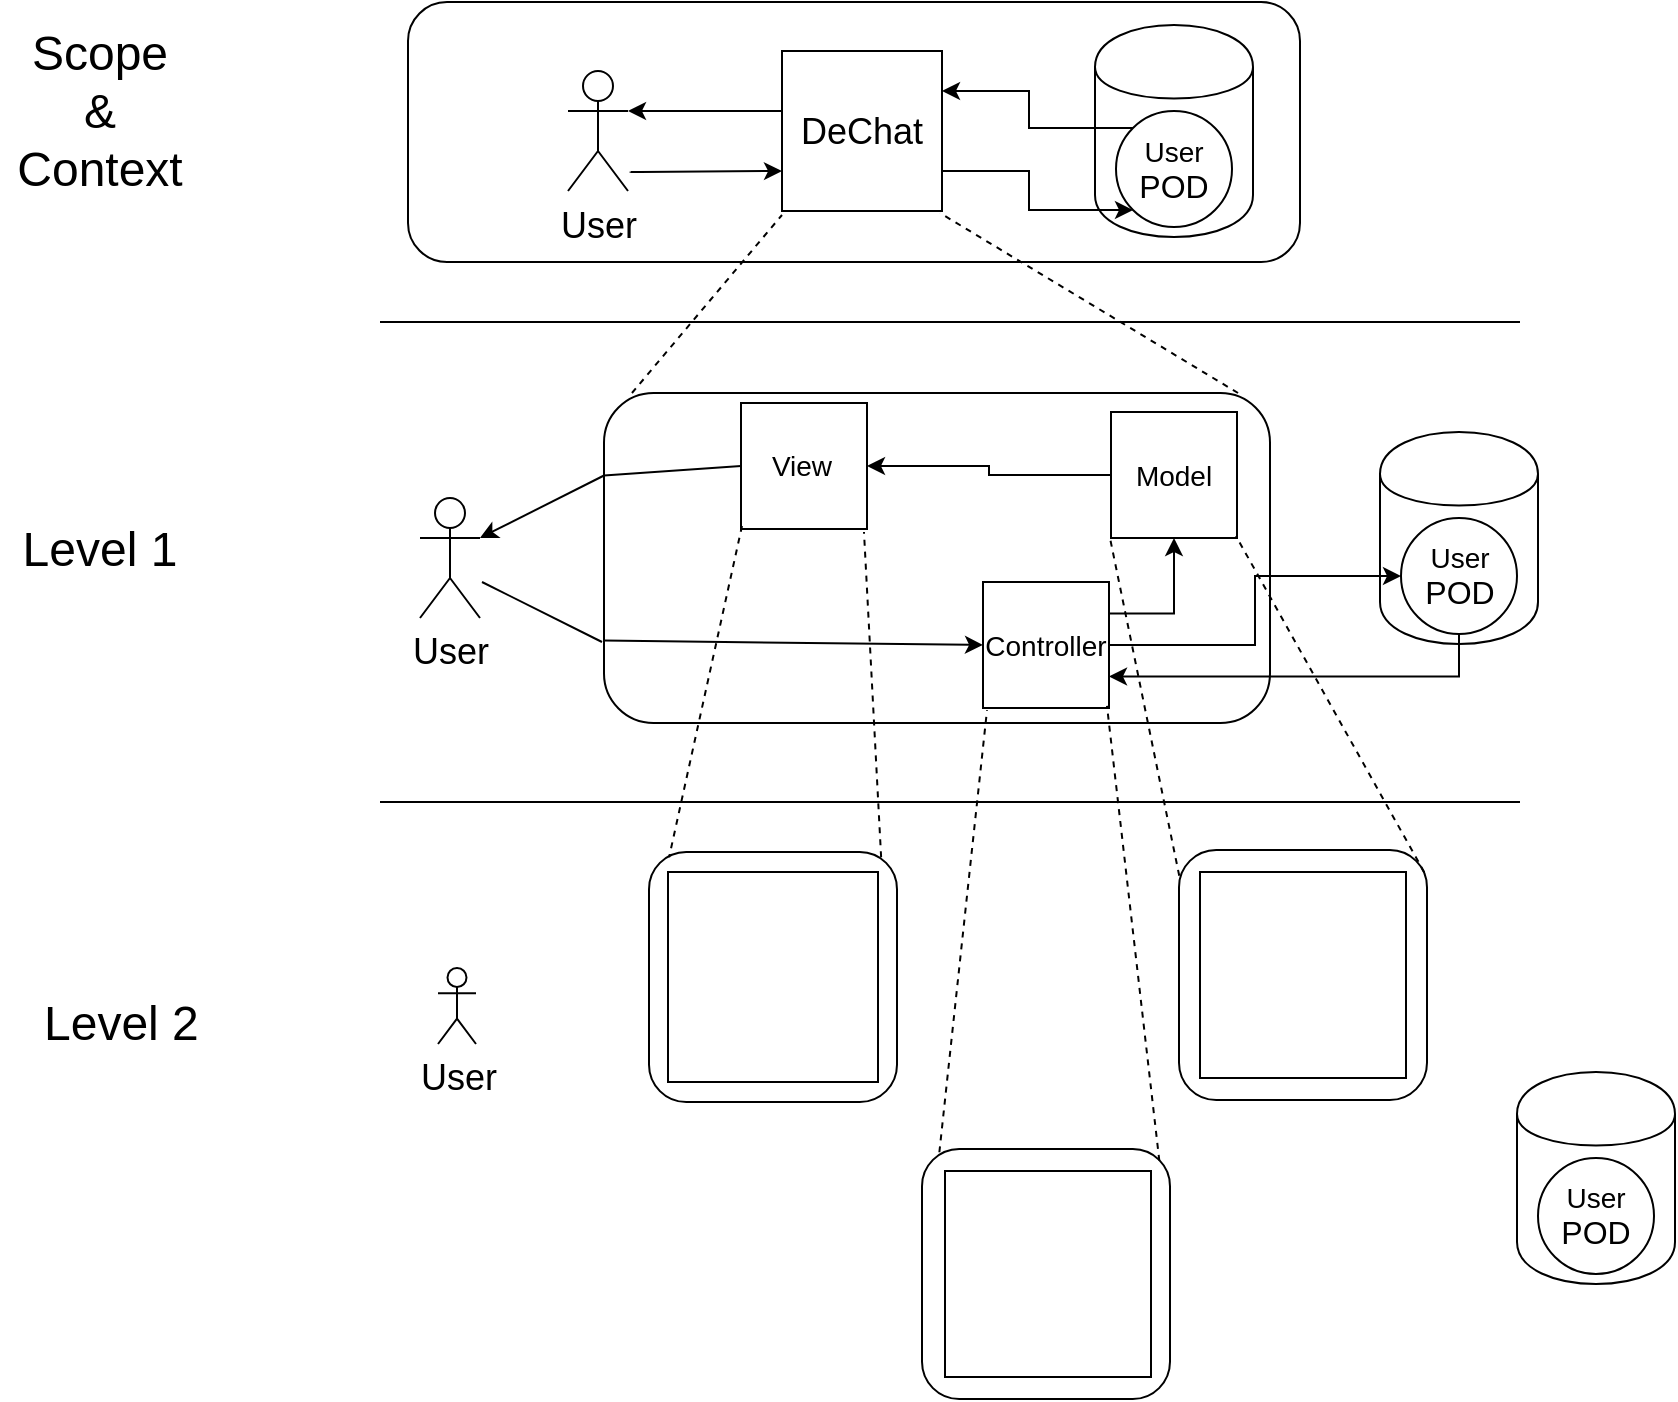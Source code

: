 <mxfile version="10.6.5" type="device"><diagram id="roZ4lj-NWZHYgxb5oPB6" name="Page-1"><mxGraphModel dx="632" dy="614" grid="1" gridSize="10" guides="1" tooltips="1" connect="1" arrows="1" fold="1" page="1" pageScale="1" pageWidth="827" pageHeight="1169" math="0" shadow="0"><root><mxCell id="0"/><mxCell id="1" parent="0"/><mxCell id="mIk6HPW4Jx64jEiSMTxF-86" value="" style="rounded=1;whiteSpace=wrap;html=1;" vertex="1" parent="1"><mxGeometry x="1229.5" y="424" width="124" height="125" as="geometry"/></mxCell><mxCell id="mIk6HPW4Jx64jEiSMTxF-85" value="" style="rounded=1;whiteSpace=wrap;html=1;" vertex="1" parent="1"><mxGeometry x="1101" y="573.5" width="124" height="125" as="geometry"/></mxCell><mxCell id="mIk6HPW4Jx64jEiSMTxF-2" value="" style="rounded=1;whiteSpace=wrap;html=1;" vertex="1" parent="1"><mxGeometry x="844" width="446" height="130" as="geometry"/></mxCell><mxCell id="mIk6HPW4Jx64jEiSMTxF-3" value="&lt;font style=&quot;font-size: 18px&quot;&gt;User&lt;/font&gt;" style="shape=umlActor;verticalLabelPosition=bottom;labelBackgroundColor=#ffffff;verticalAlign=top;html=1;outlineConnect=0;" vertex="1" parent="1"><mxGeometry x="924" y="34.5" width="30" height="60" as="geometry"/></mxCell><mxCell id="mIk6HPW4Jx64jEiSMTxF-26" style="edgeStyle=orthogonalEdgeStyle;rounded=0;orthogonalLoop=1;jettySize=auto;html=1;exitX=0;exitY=0.25;exitDx=0;exitDy=0;entryX=1;entryY=0.333;entryDx=0;entryDy=0;entryPerimeter=0;" edge="1" parent="1" source="mIk6HPW4Jx64jEiSMTxF-4" target="mIk6HPW4Jx64jEiSMTxF-3"><mxGeometry relative="1" as="geometry"><Array as="points"><mxPoint x="1031" y="55"/></Array></mxGeometry></mxCell><mxCell id="mIk6HPW4Jx64jEiSMTxF-4" value="" style="whiteSpace=wrap;html=1;aspect=fixed;" vertex="1" parent="1"><mxGeometry x="1031" y="24.5" width="80" height="80" as="geometry"/></mxCell><mxCell id="mIk6HPW4Jx64jEiSMTxF-5" value="&lt;font style=&quot;font-size: 18px&quot;&gt;DeChat&lt;/font&gt;" style="text;html=1;strokeColor=none;fillColor=none;align=center;verticalAlign=middle;whiteSpace=wrap;rounded=0;" vertex="1" parent="1"><mxGeometry x="1051" y="54.5" width="40" height="20" as="geometry"/></mxCell><mxCell id="mIk6HPW4Jx64jEiSMTxF-7" value="" style="endArrow=none;html=1;" edge="1" parent="1"><mxGeometry width="50" height="50" relative="1" as="geometry"><mxPoint x="830" y="160" as="sourcePoint"/><mxPoint x="1400" y="160" as="targetPoint"/></mxGeometry></mxCell><mxCell id="mIk6HPW4Jx64jEiSMTxF-8" value="" style="rounded=1;whiteSpace=wrap;html=1;" vertex="1" parent="1"><mxGeometry x="942" y="195.5" width="333" height="165" as="geometry"/></mxCell><mxCell id="mIk6HPW4Jx64jEiSMTxF-9" value="" style="endArrow=none;dashed=1;html=1;entryX=0;entryY=1.025;entryDx=0;entryDy=0;entryPerimeter=0;exitX=0.042;exitY=0;exitDx=0;exitDy=0;exitPerimeter=0;" edge="1" parent="1" source="mIk6HPW4Jx64jEiSMTxF-8" target="mIk6HPW4Jx64jEiSMTxF-4"><mxGeometry width="50" height="50" relative="1" as="geometry"><mxPoint x="294" y="589.5" as="sourcePoint"/><mxPoint x="344" y="539.5" as="targetPoint"/></mxGeometry></mxCell><mxCell id="mIk6HPW4Jx64jEiSMTxF-10" value="" style="endArrow=none;dashed=1;html=1;entryX=0.988;entryY=1.013;entryDx=0;entryDy=0;entryPerimeter=0;exitX=0.952;exitY=0;exitDx=0;exitDy=0;exitPerimeter=0;" edge="1" parent="1" source="mIk6HPW4Jx64jEiSMTxF-8" target="mIk6HPW4Jx64jEiSMTxF-4"><mxGeometry width="50" height="50" relative="1" as="geometry"><mxPoint x="294" y="589.5" as="sourcePoint"/><mxPoint x="344" y="539.5" as="targetPoint"/></mxGeometry></mxCell><mxCell id="mIk6HPW4Jx64jEiSMTxF-12" value="" style="whiteSpace=wrap;html=1;aspect=fixed;" vertex="1" parent="1"><mxGeometry x="1010.5" y="200.5" width="63" height="63" as="geometry"/></mxCell><mxCell id="mIk6HPW4Jx64jEiSMTxF-69" style="edgeStyle=orthogonalEdgeStyle;rounded=0;orthogonalLoop=1;jettySize=auto;html=1;exitX=0;exitY=0.5;exitDx=0;exitDy=0;entryX=1;entryY=0.5;entryDx=0;entryDy=0;" edge="1" parent="1" source="mIk6HPW4Jx64jEiSMTxF-13" target="mIk6HPW4Jx64jEiSMTxF-12"><mxGeometry relative="1" as="geometry"/></mxCell><mxCell id="mIk6HPW4Jx64jEiSMTxF-13" value="" style="whiteSpace=wrap;html=1;aspect=fixed;" vertex="1" parent="1"><mxGeometry x="1195.5" y="205" width="63" height="63" as="geometry"/></mxCell><mxCell id="mIk6HPW4Jx64jEiSMTxF-76" style="edgeStyle=orthogonalEdgeStyle;rounded=0;orthogonalLoop=1;jettySize=auto;html=1;exitX=1;exitY=0.25;exitDx=0;exitDy=0;entryX=0.5;entryY=1;entryDx=0;entryDy=0;" edge="1" parent="1" source="mIk6HPW4Jx64jEiSMTxF-14" target="mIk6HPW4Jx64jEiSMTxF-13"><mxGeometry relative="1" as="geometry"/></mxCell><mxCell id="mIk6HPW4Jx64jEiSMTxF-14" value="" style="whiteSpace=wrap;html=1;aspect=fixed;" vertex="1" parent="1"><mxGeometry x="1131.5" y="290" width="63" height="63" as="geometry"/></mxCell><mxCell id="mIk6HPW4Jx64jEiSMTxF-15" value="&lt;font style=&quot;font-size: 14px&quot;&gt;Controller&lt;/font&gt;" style="text;html=1;strokeColor=none;fillColor=none;align=center;verticalAlign=middle;whiteSpace=wrap;rounded=0;" vertex="1" parent="1"><mxGeometry x="1143" y="311.5" width="40" height="20" as="geometry"/></mxCell><mxCell id="mIk6HPW4Jx64jEiSMTxF-16" value="&lt;font style=&quot;font-size: 14px&quot;&gt;Model&lt;/font&gt;" style="text;html=1;strokeColor=none;fillColor=none;align=center;verticalAlign=middle;whiteSpace=wrap;rounded=0;" vertex="1" parent="1"><mxGeometry x="1207" y="226.5" width="40" height="20" as="geometry"/></mxCell><mxCell id="mIk6HPW4Jx64jEiSMTxF-17" value="&lt;font style=&quot;font-size: 14px&quot;&gt;View&lt;/font&gt;" style="text;html=1;strokeColor=none;fillColor=none;align=center;verticalAlign=middle;whiteSpace=wrap;rounded=0;" vertex="1" parent="1"><mxGeometry x="1021" y="222" width="40" height="20" as="geometry"/></mxCell><mxCell id="mIk6HPW4Jx64jEiSMTxF-22" value="" style="endArrow=none;html=1;" edge="1" parent="1"><mxGeometry width="50" height="50" relative="1" as="geometry"><mxPoint x="830" y="400" as="sourcePoint"/><mxPoint x="1400" y="400" as="targetPoint"/></mxGeometry></mxCell><mxCell id="mIk6HPW4Jx64jEiSMTxF-23" value="&lt;font style=&quot;font-size: 24px&quot;&gt;Scope &amp;amp; Context&lt;/font&gt;" style="text;html=1;strokeColor=none;fillColor=none;align=center;verticalAlign=middle;whiteSpace=wrap;rounded=0;" vertex="1" parent="1"><mxGeometry x="670" y="44.5" width="40" height="20" as="geometry"/></mxCell><mxCell id="mIk6HPW4Jx64jEiSMTxF-24" value="" style="endArrow=classic;html=1;entryX=0;entryY=0.75;entryDx=0;entryDy=0;" edge="1" parent="1" target="mIk6HPW4Jx64jEiSMTxF-4"><mxGeometry width="50" height="50" relative="1" as="geometry"><mxPoint x="970" y="85" as="sourcePoint"/><mxPoint x="580" y="540" as="targetPoint"/><Array as="points"><mxPoint x="950" y="85"/></Array></mxGeometry></mxCell><mxCell id="mIk6HPW4Jx64jEiSMTxF-29" value="&lt;font style=&quot;font-size: 18px&quot;&gt;User&lt;/font&gt;" style="shape=umlActor;verticalLabelPosition=bottom;labelBackgroundColor=#ffffff;verticalAlign=top;html=1;outlineConnect=0;" vertex="1" parent="1"><mxGeometry x="850" y="248" width="30" height="60" as="geometry"/></mxCell><mxCell id="mIk6HPW4Jx64jEiSMTxF-32" value="" style="endArrow=classic;html=1;entryX=1;entryY=0.333;entryDx=0;entryDy=0;entryPerimeter=0;exitX=0;exitY=0.25;exitDx=0;exitDy=0;" edge="1" parent="1" source="mIk6HPW4Jx64jEiSMTxF-8" target="mIk6HPW4Jx64jEiSMTxF-29"><mxGeometry width="50" height="50" relative="1" as="geometry"><mxPoint x="461" y="590" as="sourcePoint"/><mxPoint x="511" y="540" as="targetPoint"/></mxGeometry></mxCell><mxCell id="mIk6HPW4Jx64jEiSMTxF-34" value="" style="endArrow=none;html=1;entryX=0;entryY=0.5;entryDx=0;entryDy=0;exitX=0;exitY=0.25;exitDx=0;exitDy=0;" edge="1" parent="1" source="mIk6HPW4Jx64jEiSMTxF-8" target="mIk6HPW4Jx64jEiSMTxF-12"><mxGeometry width="50" height="50" relative="1" as="geometry"><mxPoint x="461" y="590" as="sourcePoint"/><mxPoint x="511" y="540" as="targetPoint"/></mxGeometry></mxCell><mxCell id="mIk6HPW4Jx64jEiSMTxF-36" value="" style="endArrow=none;html=1;" edge="1" parent="1"><mxGeometry width="50" height="50" relative="1" as="geometry"><mxPoint x="881" y="290" as="sourcePoint"/><mxPoint x="941" y="320" as="targetPoint"/></mxGeometry></mxCell><mxCell id="mIk6HPW4Jx64jEiSMTxF-37" value="" style="endArrow=classic;html=1;entryX=0;entryY=0.5;entryDx=0;entryDy=0;exitX=0;exitY=0.75;exitDx=0;exitDy=0;" edge="1" parent="1" source="mIk6HPW4Jx64jEiSMTxF-8" target="mIk6HPW4Jx64jEiSMTxF-14"><mxGeometry width="50" height="50" relative="1" as="geometry"><mxPoint x="681" y="590" as="sourcePoint"/><mxPoint x="731" y="540" as="targetPoint"/><Array as="points"/></mxGeometry></mxCell><mxCell id="mIk6HPW4Jx64jEiSMTxF-38" value="&lt;font style=&quot;font-size: 24px&quot;&gt;Level 1&lt;/font&gt;" style="text;html=1;strokeColor=none;fillColor=none;align=center;verticalAlign=middle;whiteSpace=wrap;rounded=0;" vertex="1" parent="1"><mxGeometry x="640" y="263.5" width="100" height="20" as="geometry"/></mxCell><mxCell id="mIk6HPW4Jx64jEiSMTxF-39" value="&lt;font style=&quot;font-size: 24px&quot;&gt;Level 2&lt;br&gt;&lt;/font&gt;" style="text;html=1;" vertex="1" parent="1"><mxGeometry x="660" y="490" width="60" height="30" as="geometry"/></mxCell><mxCell id="mIk6HPW4Jx64jEiSMTxF-40" value="" style="rounded=1;whiteSpace=wrap;html=1;" vertex="1" parent="1"><mxGeometry x="964.5" y="425" width="124" height="125" as="geometry"/></mxCell><mxCell id="mIk6HPW4Jx64jEiSMTxF-41" value="" style="whiteSpace=wrap;html=1;aspect=fixed;" vertex="1" parent="1"><mxGeometry x="974" y="435" width="105" height="105" as="geometry"/></mxCell><mxCell id="mIk6HPW4Jx64jEiSMTxF-43" value="" style="whiteSpace=wrap;html=1;aspect=fixed;" vertex="1" parent="1"><mxGeometry x="1240" y="435" width="103" height="103" as="geometry"/></mxCell><mxCell id="mIk6HPW4Jx64jEiSMTxF-45" value="" style="whiteSpace=wrap;html=1;aspect=fixed;" vertex="1" parent="1"><mxGeometry x="1112.5" y="584.5" width="103" height="103" as="geometry"/></mxCell><mxCell id="mIk6HPW4Jx64jEiSMTxF-49" value="&lt;font style=&quot;font-size: 18px&quot;&gt;User&lt;/font&gt;" style="shape=umlActor;verticalLabelPosition=bottom;labelBackgroundColor=#ffffff;verticalAlign=top;html=1;outlineConnect=0;" vertex="1" parent="1"><mxGeometry x="859" y="483" width="19" height="38" as="geometry"/></mxCell><mxCell id="mIk6HPW4Jx64jEiSMTxF-55" value="" style="endArrow=none;dashed=1;html=1;entryX=0.081;entryY=0.021;entryDx=0;entryDy=0;entryPerimeter=0;exitX=0.008;exitY=0.976;exitDx=0;exitDy=0;exitPerimeter=0;" edge="1" parent="1" source="mIk6HPW4Jx64jEiSMTxF-12" target="mIk6HPW4Jx64jEiSMTxF-40"><mxGeometry width="50" height="50" relative="1" as="geometry"><mxPoint x="590" y="710" as="sourcePoint"/><mxPoint x="640" y="660" as="targetPoint"/></mxGeometry></mxCell><mxCell id="mIk6HPW4Jx64jEiSMTxF-56" value="" style="endArrow=none;dashed=1;html=1;entryX=0.976;entryY=1.024;entryDx=0;entryDy=0;entryPerimeter=0;exitX=0.936;exitY=0.021;exitDx=0;exitDy=0;exitPerimeter=0;" edge="1" parent="1" source="mIk6HPW4Jx64jEiSMTxF-40" target="mIk6HPW4Jx64jEiSMTxF-12"><mxGeometry width="50" height="50" relative="1" as="geometry"><mxPoint x="590" y="710" as="sourcePoint"/><mxPoint x="640" y="660" as="targetPoint"/></mxGeometry></mxCell><mxCell id="mIk6HPW4Jx64jEiSMTxF-58" value="" style="endArrow=none;dashed=1;html=1;entryX=0.032;entryY=1.016;entryDx=0;entryDy=0;entryPerimeter=0;exitX=0.07;exitY=0.013;exitDx=0;exitDy=0;exitPerimeter=0;" edge="1" parent="1" source="mIk6HPW4Jx64jEiSMTxF-85" target="mIk6HPW4Jx64jEiSMTxF-14"><mxGeometry width="50" height="50" relative="1" as="geometry"><mxPoint x="1110" y="570" as="sourcePoint"/><mxPoint x="640" y="660" as="targetPoint"/></mxGeometry></mxCell><mxCell id="mIk6HPW4Jx64jEiSMTxF-59" value="" style="endArrow=none;dashed=1;html=1;entryX=0.984;entryY=0.984;entryDx=0;entryDy=0;entryPerimeter=0;exitX=0.957;exitY=0.047;exitDx=0;exitDy=0;exitPerimeter=0;" edge="1" parent="1" source="mIk6HPW4Jx64jEiSMTxF-85" target="mIk6HPW4Jx64jEiSMTxF-14"><mxGeometry width="50" height="50" relative="1" as="geometry"><mxPoint x="590" y="710" as="sourcePoint"/><mxPoint x="640" y="660" as="targetPoint"/></mxGeometry></mxCell><mxCell id="mIk6HPW4Jx64jEiSMTxF-60" value="" style="endArrow=none;dashed=1;html=1;entryX=-0.008;entryY=1;entryDx=0;entryDy=0;entryPerimeter=0;exitX=0.001;exitY=0.103;exitDx=0;exitDy=0;exitPerimeter=0;" edge="1" parent="1" source="mIk6HPW4Jx64jEiSMTxF-86" target="mIk6HPW4Jx64jEiSMTxF-13"><mxGeometry width="50" height="50" relative="1" as="geometry"><mxPoint x="590" y="710" as="sourcePoint"/><mxPoint x="640" y="660" as="targetPoint"/></mxGeometry></mxCell><mxCell id="mIk6HPW4Jx64jEiSMTxF-61" value="" style="endArrow=none;dashed=1;html=1;entryX=0.992;entryY=0.984;entryDx=0;entryDy=0;entryPerimeter=0;exitX=0.989;exitY=0.089;exitDx=0;exitDy=0;exitPerimeter=0;" edge="1" parent="1" source="mIk6HPW4Jx64jEiSMTxF-86" target="mIk6HPW4Jx64jEiSMTxF-13"><mxGeometry width="50" height="50" relative="1" as="geometry"><mxPoint x="590" y="710" as="sourcePoint"/><mxPoint x="640" y="660" as="targetPoint"/></mxGeometry></mxCell><mxCell id="mIk6HPW4Jx64jEiSMTxF-62" value="" style="shape=cylinder;whiteSpace=wrap;html=1;boundedLbl=1;backgroundOutline=1;" vertex="1" parent="1"><mxGeometry x="1187.5" y="11.5" width="79" height="106" as="geometry"/></mxCell><mxCell id="mIk6HPW4Jx64jEiSMTxF-67" style="edgeStyle=orthogonalEdgeStyle;rounded=0;orthogonalLoop=1;jettySize=auto;html=1;exitX=0;exitY=0;exitDx=0;exitDy=0;entryX=1;entryY=0.25;entryDx=0;entryDy=0;" edge="1" parent="1" source="mIk6HPW4Jx64jEiSMTxF-63" target="mIk6HPW4Jx64jEiSMTxF-4"><mxGeometry relative="1" as="geometry"/></mxCell><mxCell id="mIk6HPW4Jx64jEiSMTxF-63" value="" style="ellipse;whiteSpace=wrap;html=1;aspect=fixed;" vertex="1" parent="1"><mxGeometry x="1198" y="54.5" width="58" height="58" as="geometry"/></mxCell><mxCell id="mIk6HPW4Jx64jEiSMTxF-65" value="&lt;div&gt;&lt;font style=&quot;font-size: 14px&quot;&gt;User&lt;/font&gt;&lt;/div&gt;&lt;div&gt;&lt;font size=&quot;3&quot;&gt;POD&lt;br&gt;&lt;/font&gt;&lt;/div&gt;" style="text;html=1;strokeColor=none;fillColor=none;align=center;verticalAlign=middle;whiteSpace=wrap;rounded=0;" vertex="1" parent="1"><mxGeometry x="1207" y="73.5" width="40" height="20" as="geometry"/></mxCell><mxCell id="mIk6HPW4Jx64jEiSMTxF-66" style="edgeStyle=orthogonalEdgeStyle;rounded=0;orthogonalLoop=1;jettySize=auto;html=1;exitX=1;exitY=0.75;exitDx=0;exitDy=0;entryX=0;entryY=1;entryDx=0;entryDy=0;" edge="1" parent="1" source="mIk6HPW4Jx64jEiSMTxF-4" target="mIk6HPW4Jx64jEiSMTxF-63"><mxGeometry relative="1" as="geometry"/></mxCell><mxCell id="mIk6HPW4Jx64jEiSMTxF-70" value="" style="shape=cylinder;whiteSpace=wrap;html=1;boundedLbl=1;backgroundOutline=1;" vertex="1" parent="1"><mxGeometry x="1330" y="215" width="79" height="106" as="geometry"/></mxCell><mxCell id="mIk6HPW4Jx64jEiSMTxF-73" style="edgeStyle=orthogonalEdgeStyle;rounded=0;orthogonalLoop=1;jettySize=auto;html=1;exitX=0.5;exitY=1;exitDx=0;exitDy=0;entryX=1;entryY=0.75;entryDx=0;entryDy=0;" edge="1" parent="1" source="mIk6HPW4Jx64jEiSMTxF-71" target="mIk6HPW4Jx64jEiSMTxF-14"><mxGeometry relative="1" as="geometry"/></mxCell><mxCell id="mIk6HPW4Jx64jEiSMTxF-71" value="" style="ellipse;whiteSpace=wrap;html=1;aspect=fixed;" vertex="1" parent="1"><mxGeometry x="1340.5" y="258" width="58" height="58" as="geometry"/></mxCell><mxCell id="mIk6HPW4Jx64jEiSMTxF-72" value="&lt;div&gt;&lt;font style=&quot;font-size: 14px&quot;&gt;User&lt;/font&gt;&lt;/div&gt;&lt;div&gt;&lt;font size=&quot;3&quot;&gt;POD&lt;br&gt;&lt;/font&gt;&lt;/div&gt;" style="text;html=1;strokeColor=none;fillColor=none;align=center;verticalAlign=middle;whiteSpace=wrap;rounded=0;" vertex="1" parent="1"><mxGeometry x="1349.5" y="277" width="40" height="20" as="geometry"/></mxCell><mxCell id="mIk6HPW4Jx64jEiSMTxF-77" style="edgeStyle=orthogonalEdgeStyle;rounded=0;orthogonalLoop=1;jettySize=auto;html=1;entryX=0;entryY=0.5;entryDx=0;entryDy=0;" edge="1" parent="1" source="mIk6HPW4Jx64jEiSMTxF-14" target="mIk6HPW4Jx64jEiSMTxF-71"><mxGeometry relative="1" as="geometry"/></mxCell><mxCell id="mIk6HPW4Jx64jEiSMTxF-78" value="" style="shape=cylinder;whiteSpace=wrap;html=1;boundedLbl=1;backgroundOutline=1;" vertex="1" parent="1"><mxGeometry x="1398.5" y="535" width="79" height="106" as="geometry"/></mxCell><mxCell id="mIk6HPW4Jx64jEiSMTxF-79" value="" style="ellipse;whiteSpace=wrap;html=1;aspect=fixed;" vertex="1" parent="1"><mxGeometry x="1409" y="578" width="58" height="58" as="geometry"/></mxCell><mxCell id="mIk6HPW4Jx64jEiSMTxF-80" value="&lt;div&gt;&lt;font style=&quot;font-size: 14px&quot;&gt;User&lt;/font&gt;&lt;/div&gt;&lt;div&gt;&lt;font size=&quot;3&quot;&gt;POD&lt;br&gt;&lt;/font&gt;&lt;/div&gt;" style="text;html=1;strokeColor=none;fillColor=none;align=center;verticalAlign=middle;whiteSpace=wrap;rounded=0;" vertex="1" parent="1"><mxGeometry x="1418" y="597" width="40" height="20" as="geometry"/></mxCell></root></mxGraphModel></diagram></mxfile>